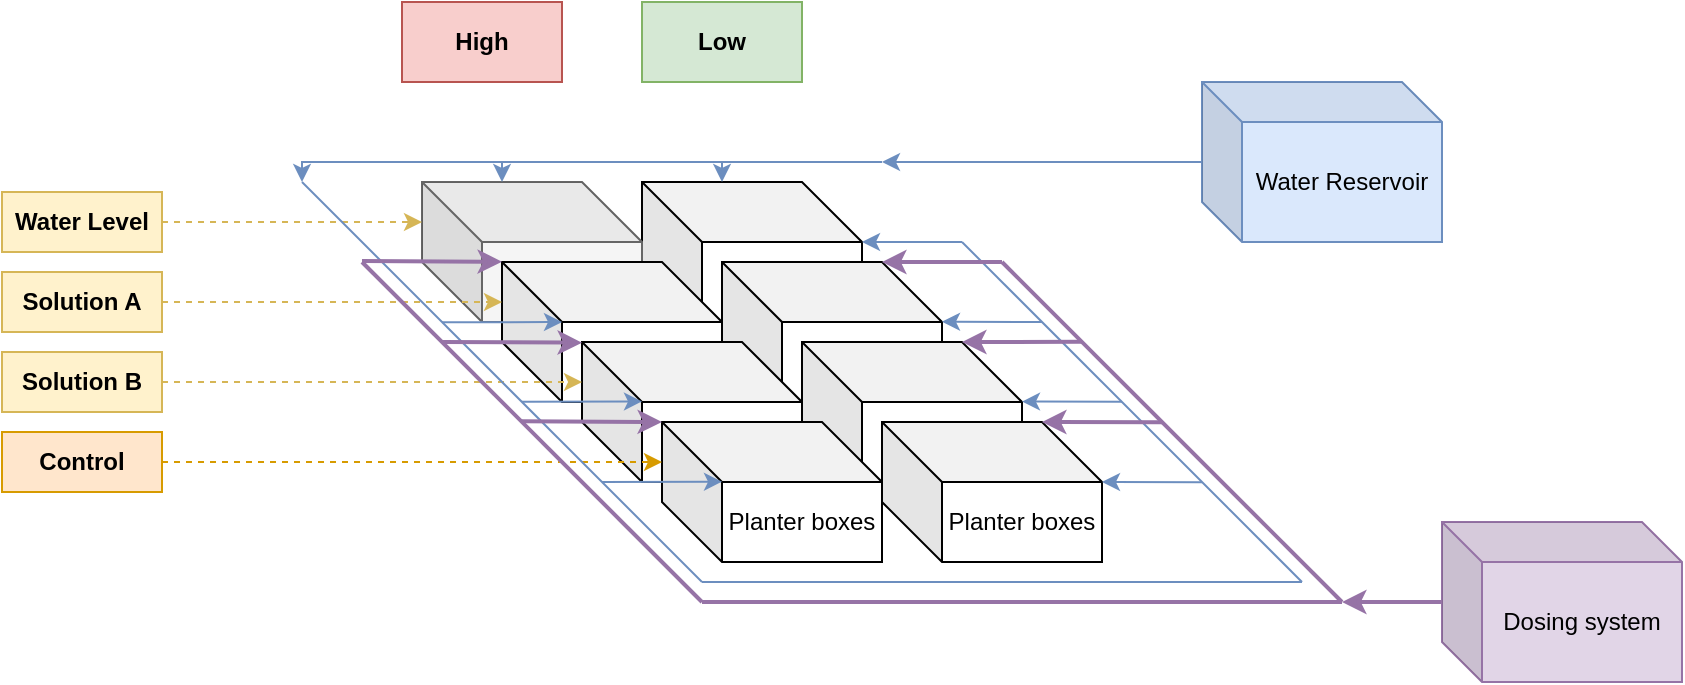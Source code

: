 <mxfile version="21.7.5" type="device" pages="2">
  <diagram name="Page-1" id="e1lU-raT_zXdqLFa9THT">
    <mxGraphModel dx="1436" dy="846" grid="1" gridSize="10" guides="1" tooltips="1" connect="1" arrows="1" fold="1" page="1" pageScale="1" pageWidth="1100" pageHeight="850" math="0" shadow="0">
      <root>
        <mxCell id="0" />
        <mxCell id="1" parent="0" />
        <mxCell id="3GWw0KU_PbXfdqPxsTDg-6" value="" style="shape=cube;whiteSpace=wrap;html=1;boundedLbl=1;backgroundOutline=1;darkOpacity=0.05;darkOpacity2=0.1;size=30;" parent="1" vertex="1">
          <mxGeometry x="440" y="410" width="110" height="70" as="geometry" />
        </mxCell>
        <mxCell id="3GWw0KU_PbXfdqPxsTDg-3" value="" style="shape=cube;whiteSpace=wrap;html=1;boundedLbl=1;backgroundOutline=1;darkOpacity=0.05;darkOpacity2=0.1;size=30;fillColor=#f5f5f5;strokeColor=#666666;fontColor=#333333;" parent="1" vertex="1">
          <mxGeometry x="330" y="410" width="110" height="70" as="geometry" />
        </mxCell>
        <mxCell id="3GWw0KU_PbXfdqPxsTDg-1" value="" style="shape=cube;whiteSpace=wrap;html=1;boundedLbl=1;backgroundOutline=1;darkOpacity=0.05;darkOpacity2=0.1;size=30;" parent="1" vertex="1">
          <mxGeometry x="370" y="450" width="110" height="70" as="geometry" />
        </mxCell>
        <mxCell id="3GWw0KU_PbXfdqPxsTDg-5" value="" style="shape=cube;whiteSpace=wrap;html=1;boundedLbl=1;backgroundOutline=1;darkOpacity=0.05;darkOpacity2=0.1;size=30;" parent="1" vertex="1">
          <mxGeometry x="480" y="450" width="110" height="70" as="geometry" />
        </mxCell>
        <mxCell id="3GWw0KU_PbXfdqPxsTDg-7" value="" style="shape=cube;whiteSpace=wrap;html=1;boundedLbl=1;backgroundOutline=1;darkOpacity=0.05;darkOpacity2=0.1;size=30;" parent="1" vertex="1">
          <mxGeometry x="520" y="490" width="110" height="70" as="geometry" />
        </mxCell>
        <mxCell id="3GWw0KU_PbXfdqPxsTDg-8" value="" style="shape=cube;whiteSpace=wrap;html=1;boundedLbl=1;backgroundOutline=1;darkOpacity=0.05;darkOpacity2=0.1;size=30;" parent="1" vertex="1">
          <mxGeometry x="410" y="490" width="110" height="70" as="geometry" />
        </mxCell>
        <mxCell id="3GWw0KU_PbXfdqPxsTDg-9" value="Planter boxes" style="shape=cube;whiteSpace=wrap;html=1;boundedLbl=1;backgroundOutline=1;darkOpacity=0.05;darkOpacity2=0.1;size=30;" parent="1" vertex="1">
          <mxGeometry x="450" y="530" width="110" height="70" as="geometry" />
        </mxCell>
        <mxCell id="3GWw0KU_PbXfdqPxsTDg-10" value="Planter boxes" style="shape=cube;whiteSpace=wrap;html=1;boundedLbl=1;backgroundOutline=1;darkOpacity=0.05;darkOpacity2=0.1;size=30;" parent="1" vertex="1">
          <mxGeometry x="560" y="530" width="110" height="70" as="geometry" />
        </mxCell>
        <mxCell id="3GWw0KU_PbXfdqPxsTDg-11" value="&lt;b&gt;Low&lt;/b&gt;" style="rounded=0;whiteSpace=wrap;html=1;fillColor=#d5e8d4;strokeColor=#82b366;" parent="1" vertex="1">
          <mxGeometry x="440" y="320" width="80" height="40" as="geometry" />
        </mxCell>
        <mxCell id="3GWw0KU_PbXfdqPxsTDg-12" value="&lt;b&gt;High&lt;/b&gt;" style="rounded=0;whiteSpace=wrap;html=1;fillColor=#f8cecc;strokeColor=#b85450;" parent="1" vertex="1">
          <mxGeometry x="320" y="320" width="80" height="40" as="geometry" />
        </mxCell>
        <mxCell id="3GWw0KU_PbXfdqPxsTDg-18" style="edgeStyle=orthogonalEdgeStyle;rounded=0;orthogonalLoop=1;jettySize=auto;html=1;entryX=0;entryY=0;entryDx=0;entryDy=20;entryPerimeter=0;fillColor=#fff2cc;strokeColor=#d6b656;dashed=1;" parent="1" source="3GWw0KU_PbXfdqPxsTDg-13" target="3GWw0KU_PbXfdqPxsTDg-3" edge="1">
          <mxGeometry relative="1" as="geometry" />
        </mxCell>
        <mxCell id="3GWw0KU_PbXfdqPxsTDg-13" value="&lt;b&gt;Water Level&lt;/b&gt;" style="rounded=0;whiteSpace=wrap;html=1;fillColor=#fff2cc;strokeColor=#d6b656;" parent="1" vertex="1">
          <mxGeometry x="120" y="415" width="80" height="30" as="geometry" />
        </mxCell>
        <mxCell id="3GWw0KU_PbXfdqPxsTDg-17" style="edgeStyle=orthogonalEdgeStyle;rounded=0;orthogonalLoop=1;jettySize=auto;html=1;entryX=0;entryY=0;entryDx=0;entryDy=20;entryPerimeter=0;fillColor=#fff2cc;strokeColor=#d6b656;dashed=1;" parent="1" source="3GWw0KU_PbXfdqPxsTDg-14" target="3GWw0KU_PbXfdqPxsTDg-1" edge="1">
          <mxGeometry relative="1" as="geometry" />
        </mxCell>
        <mxCell id="3GWw0KU_PbXfdqPxsTDg-14" value="&lt;b&gt;Solution A&lt;/b&gt;" style="rounded=0;whiteSpace=wrap;html=1;fillColor=#fff2cc;strokeColor=#d6b656;" parent="1" vertex="1">
          <mxGeometry x="120" y="455" width="80" height="30" as="geometry" />
        </mxCell>
        <mxCell id="3GWw0KU_PbXfdqPxsTDg-19" style="edgeStyle=orthogonalEdgeStyle;rounded=0;orthogonalLoop=1;jettySize=auto;html=1;entryX=0;entryY=0;entryDx=0;entryDy=20;entryPerimeter=0;fillColor=#fff2cc;strokeColor=#d6b656;dashed=1;" parent="1" source="3GWw0KU_PbXfdqPxsTDg-15" target="3GWw0KU_PbXfdqPxsTDg-8" edge="1">
          <mxGeometry relative="1" as="geometry" />
        </mxCell>
        <mxCell id="3GWw0KU_PbXfdqPxsTDg-15" value="&lt;b&gt;Solution B&lt;/b&gt;" style="rounded=0;whiteSpace=wrap;html=1;fillColor=#fff2cc;strokeColor=#d6b656;" parent="1" vertex="1">
          <mxGeometry x="120" y="495" width="80" height="30" as="geometry" />
        </mxCell>
        <mxCell id="3GWw0KU_PbXfdqPxsTDg-20" style="edgeStyle=orthogonalEdgeStyle;rounded=0;orthogonalLoop=1;jettySize=auto;html=1;entryX=0;entryY=0;entryDx=0;entryDy=20;entryPerimeter=0;fillColor=#ffe6cc;strokeColor=#d79b00;dashed=1;" parent="1" source="3GWw0KU_PbXfdqPxsTDg-16" target="3GWw0KU_PbXfdqPxsTDg-9" edge="1">
          <mxGeometry relative="1" as="geometry" />
        </mxCell>
        <mxCell id="3GWw0KU_PbXfdqPxsTDg-16" value="&lt;b&gt;Control&lt;/b&gt;" style="rounded=0;whiteSpace=wrap;html=1;fillColor=#ffe6cc;strokeColor=#d79b00;" parent="1" vertex="1">
          <mxGeometry x="120" y="535" width="80" height="30" as="geometry" />
        </mxCell>
        <mxCell id="3GWw0KU_PbXfdqPxsTDg-25" style="edgeStyle=orthogonalEdgeStyle;rounded=0;orthogonalLoop=1;jettySize=auto;html=1;fillColor=#dae8fc;strokeColor=#6c8ebf;strokeWidth=1;" parent="1" source="3GWw0KU_PbXfdqPxsTDg-23" edge="1">
          <mxGeometry relative="1" as="geometry">
            <mxPoint x="560" y="400.0" as="targetPoint" />
          </mxGeometry>
        </mxCell>
        <mxCell id="3GWw0KU_PbXfdqPxsTDg-23" value="Water Reservoir" style="shape=cube;whiteSpace=wrap;html=1;boundedLbl=1;backgroundOutline=1;darkOpacity=0.05;darkOpacity2=0.1;fillColor=#dae8fc;strokeColor=#6c8ebf;" parent="1" vertex="1">
          <mxGeometry x="720" y="360" width="120" height="80" as="geometry" />
        </mxCell>
        <mxCell id="3GWw0KU_PbXfdqPxsTDg-56" style="edgeStyle=orthogonalEdgeStyle;rounded=0;orthogonalLoop=1;jettySize=auto;html=1;fillColor=#e1d5e7;strokeColor=#9673a6;strokeWidth=2;" parent="1" source="3GWw0KU_PbXfdqPxsTDg-24" edge="1">
          <mxGeometry relative="1" as="geometry">
            <mxPoint x="790" y="620" as="targetPoint" />
          </mxGeometry>
        </mxCell>
        <mxCell id="3GWw0KU_PbXfdqPxsTDg-24" value="Dosing system" style="shape=cube;whiteSpace=wrap;html=1;boundedLbl=1;backgroundOutline=1;darkOpacity=0.05;darkOpacity2=0.1;fillColor=#e1d5e7;strokeColor=#9673a6;" parent="1" vertex="1">
          <mxGeometry x="840" y="580" width="120" height="80" as="geometry" />
        </mxCell>
        <mxCell id="3GWw0KU_PbXfdqPxsTDg-26" style="edgeStyle=orthogonalEdgeStyle;rounded=0;orthogonalLoop=1;jettySize=auto;html=1;fillColor=#dae8fc;strokeColor=#6c8ebf;entryX=0;entryY=0;entryDx=40;entryDy=0;entryPerimeter=0;strokeWidth=1;" parent="1" target="3GWw0KU_PbXfdqPxsTDg-6" edge="1">
          <mxGeometry relative="1" as="geometry">
            <mxPoint x="570" y="410.0" as="targetPoint" />
            <mxPoint x="560" y="400" as="sourcePoint" />
            <Array as="points">
              <mxPoint x="480" y="400" />
            </Array>
          </mxGeometry>
        </mxCell>
        <mxCell id="3GWw0KU_PbXfdqPxsTDg-27" style="edgeStyle=orthogonalEdgeStyle;rounded=0;orthogonalLoop=1;jettySize=auto;html=1;fillColor=#dae8fc;strokeColor=#6c8ebf;entryX=0;entryY=0;entryDx=40;entryDy=0;entryPerimeter=0;strokeWidth=1;" parent="1" target="3GWw0KU_PbXfdqPxsTDg-3" edge="1">
          <mxGeometry relative="1" as="geometry">
            <mxPoint x="400" y="410" as="targetPoint" />
            <mxPoint x="480" y="400" as="sourcePoint" />
            <Array as="points">
              <mxPoint x="370" y="400" />
            </Array>
          </mxGeometry>
        </mxCell>
        <mxCell id="3GWw0KU_PbXfdqPxsTDg-28" style="edgeStyle=orthogonalEdgeStyle;rounded=0;orthogonalLoop=1;jettySize=auto;html=1;fillColor=#dae8fc;strokeColor=#6c8ebf;strokeWidth=1;" parent="1" edge="1">
          <mxGeometry relative="1" as="geometry">
            <mxPoint x="270" y="410" as="targetPoint" />
            <mxPoint x="370" y="400" as="sourcePoint" />
            <Array as="points">
              <mxPoint x="270" y="400" />
            </Array>
          </mxGeometry>
        </mxCell>
        <mxCell id="3GWw0KU_PbXfdqPxsTDg-30" style="rounded=0;orthogonalLoop=1;jettySize=auto;html=1;fillColor=#dae8fc;strokeColor=#6c8ebf;strokeWidth=1;endArrow=none;endFill=0;" parent="1" edge="1">
          <mxGeometry relative="1" as="geometry">
            <mxPoint x="470" y="610" as="targetPoint" />
            <mxPoint x="270" y="410" as="sourcePoint" />
          </mxGeometry>
        </mxCell>
        <mxCell id="3GWw0KU_PbXfdqPxsTDg-31" style="rounded=0;orthogonalLoop=1;jettySize=auto;html=1;fillColor=#dae8fc;strokeColor=#6c8ebf;strokeWidth=1;endArrow=none;endFill=0;" parent="1" edge="1">
          <mxGeometry relative="1" as="geometry">
            <mxPoint x="770" y="610" as="targetPoint" />
            <mxPoint x="470" y="610" as="sourcePoint" />
          </mxGeometry>
        </mxCell>
        <mxCell id="3GWw0KU_PbXfdqPxsTDg-34" style="rounded=0;orthogonalLoop=1;jettySize=auto;html=1;fillColor=#dae8fc;strokeColor=#6c8ebf;strokeWidth=1;endArrow=none;endFill=0;" parent="1" edge="1">
          <mxGeometry relative="1" as="geometry">
            <mxPoint x="770" y="610" as="targetPoint" />
            <mxPoint x="600" y="440" as="sourcePoint" />
          </mxGeometry>
        </mxCell>
        <mxCell id="3GWw0KU_PbXfdqPxsTDg-36" style="rounded=0;orthogonalLoop=1;jettySize=auto;html=1;fillColor=#dae8fc;strokeColor=#6c8ebf;strokeWidth=1;endArrow=classic;endFill=1;entryX=0;entryY=0;entryDx=95;entryDy=15;entryPerimeter=0;" parent="1" edge="1">
          <mxGeometry relative="1" as="geometry">
            <mxPoint x="550" y="440" as="targetPoint" />
            <mxPoint x="600" y="440" as="sourcePoint" />
          </mxGeometry>
        </mxCell>
        <mxCell id="3GWw0KU_PbXfdqPxsTDg-38" style="rounded=0;orthogonalLoop=1;jettySize=auto;html=1;fillColor=#dae8fc;strokeColor=#6c8ebf;strokeWidth=1;endArrow=classic;endFill=1;entryX=0;entryY=0;entryDx=95;entryDy=15;entryPerimeter=0;" parent="1" edge="1">
          <mxGeometry relative="1" as="geometry">
            <mxPoint x="590" y="479.87" as="targetPoint" />
            <mxPoint x="640" y="480" as="sourcePoint" />
          </mxGeometry>
        </mxCell>
        <mxCell id="3GWw0KU_PbXfdqPxsTDg-39" style="rounded=0;orthogonalLoop=1;jettySize=auto;html=1;fillColor=#dae8fc;strokeColor=#6c8ebf;strokeWidth=1;endArrow=classic;endFill=1;entryX=0;entryY=0;entryDx=95;entryDy=15;entryPerimeter=0;" parent="1" edge="1">
          <mxGeometry relative="1" as="geometry">
            <mxPoint x="630" y="519.77" as="targetPoint" />
            <mxPoint x="680" y="519.9" as="sourcePoint" />
          </mxGeometry>
        </mxCell>
        <mxCell id="3GWw0KU_PbXfdqPxsTDg-40" style="rounded=0;orthogonalLoop=1;jettySize=auto;html=1;fillColor=#dae8fc;strokeColor=#6c8ebf;strokeWidth=1;endArrow=classic;endFill=1;entryX=0;entryY=0;entryDx=95;entryDy=15;entryPerimeter=0;" parent="1" edge="1">
          <mxGeometry relative="1" as="geometry">
            <mxPoint x="670" y="560" as="targetPoint" />
            <mxPoint x="720" y="560.13" as="sourcePoint" />
          </mxGeometry>
        </mxCell>
        <mxCell id="3GWw0KU_PbXfdqPxsTDg-41" style="rounded=0;orthogonalLoop=1;jettySize=auto;html=1;fillColor=#dae8fc;strokeColor=#6c8ebf;strokeWidth=1;endArrow=classic;endFill=1;entryX=0;entryY=0;entryDx=95;entryDy=15;entryPerimeter=0;" parent="1" edge="1">
          <mxGeometry relative="1" as="geometry">
            <mxPoint x="480" y="559.85" as="targetPoint" />
            <mxPoint x="420" y="560" as="sourcePoint" />
          </mxGeometry>
        </mxCell>
        <mxCell id="3GWw0KU_PbXfdqPxsTDg-42" style="rounded=0;orthogonalLoop=1;jettySize=auto;html=1;fillColor=#dae8fc;strokeColor=#6c8ebf;strokeWidth=1;endArrow=classic;endFill=1;entryX=0;entryY=0;entryDx=95;entryDy=15;entryPerimeter=0;" parent="1" edge="1">
          <mxGeometry relative="1" as="geometry">
            <mxPoint x="440" y="519.72" as="targetPoint" />
            <mxPoint x="380" y="519.87" as="sourcePoint" />
          </mxGeometry>
        </mxCell>
        <mxCell id="3GWw0KU_PbXfdqPxsTDg-43" style="rounded=0;orthogonalLoop=1;jettySize=auto;html=1;fillColor=#dae8fc;strokeColor=#6c8ebf;strokeWidth=1;endArrow=classic;endFill=1;entryX=0;entryY=0;entryDx=95;entryDy=15;entryPerimeter=0;" parent="1" edge="1">
          <mxGeometry relative="1" as="geometry">
            <mxPoint x="400" y="480" as="targetPoint" />
            <mxPoint x="340" y="480.15" as="sourcePoint" />
          </mxGeometry>
        </mxCell>
        <mxCell id="3GWw0KU_PbXfdqPxsTDg-46" style="rounded=0;orthogonalLoop=1;jettySize=auto;html=1;fillColor=#e1d5e7;strokeColor=#9673a6;strokeWidth=2;endArrow=none;endFill=0;" parent="1" edge="1">
          <mxGeometry relative="1" as="geometry">
            <mxPoint x="790" y="620" as="targetPoint" />
            <mxPoint x="620" y="450" as="sourcePoint" />
          </mxGeometry>
        </mxCell>
        <mxCell id="3GWw0KU_PbXfdqPxsTDg-48" style="rounded=0;orthogonalLoop=1;jettySize=auto;html=1;fillColor=#e1d5e7;strokeColor=#9673a6;strokeWidth=2;endArrow=classic;endFill=1;entryX=0;entryY=0;entryDx=80;entryDy=0;entryPerimeter=0;" parent="1" target="3GWw0KU_PbXfdqPxsTDg-5" edge="1">
          <mxGeometry relative="1" as="geometry">
            <mxPoint x="570" y="449.87" as="targetPoint" />
            <mxPoint x="620" y="450" as="sourcePoint" />
          </mxGeometry>
        </mxCell>
        <mxCell id="3GWw0KU_PbXfdqPxsTDg-49" style="rounded=0;orthogonalLoop=1;jettySize=auto;html=1;fillColor=#e1d5e7;strokeColor=#9673a6;strokeWidth=2;endArrow=classic;endFill=1;entryX=0;entryY=0;entryDx=80;entryDy=0;entryPerimeter=0;" parent="1" target="3GWw0KU_PbXfdqPxsTDg-7" edge="1">
          <mxGeometry relative="1" as="geometry">
            <mxPoint x="610" y="489.77" as="targetPoint" />
            <mxPoint x="660" y="489.9" as="sourcePoint" />
          </mxGeometry>
        </mxCell>
        <mxCell id="3GWw0KU_PbXfdqPxsTDg-50" style="rounded=0;orthogonalLoop=1;jettySize=auto;html=1;fillColor=#e1d5e7;strokeColor=#9673a6;strokeWidth=2;endArrow=classic;endFill=1;entryX=0;entryY=0;entryDx=80;entryDy=0;entryPerimeter=0;" parent="1" target="3GWw0KU_PbXfdqPxsTDg-10" edge="1">
          <mxGeometry relative="1" as="geometry">
            <mxPoint x="650" y="530" as="targetPoint" />
            <mxPoint x="700" y="530.13" as="sourcePoint" />
          </mxGeometry>
        </mxCell>
        <mxCell id="3GWw0KU_PbXfdqPxsTDg-51" style="rounded=0;orthogonalLoop=1;jettySize=auto;html=1;fillColor=#e1d5e7;strokeColor=#9673a6;strokeWidth=2;endArrow=none;endFill=0;" parent="1" edge="1">
          <mxGeometry relative="1" as="geometry">
            <mxPoint x="790" y="620" as="targetPoint" />
            <mxPoint x="470" y="620" as="sourcePoint" />
          </mxGeometry>
        </mxCell>
        <mxCell id="3GWw0KU_PbXfdqPxsTDg-52" style="rounded=0;orthogonalLoop=1;jettySize=auto;html=1;fillColor=#e1d5e7;strokeColor=#9673a6;strokeWidth=2;endArrow=none;endFill=0;" parent="1" edge="1">
          <mxGeometry relative="1" as="geometry">
            <mxPoint x="470" y="620" as="targetPoint" />
            <mxPoint x="300" y="450" as="sourcePoint" />
          </mxGeometry>
        </mxCell>
        <mxCell id="3GWw0KU_PbXfdqPxsTDg-53" style="rounded=0;orthogonalLoop=1;jettySize=auto;html=1;fillColor=#e1d5e7;strokeColor=#9673a6;strokeWidth=2;endArrow=classic;endFill=1;entryX=0;entryY=0;entryDx=0;entryDy=0;entryPerimeter=0;" parent="1" target="3GWw0KU_PbXfdqPxsTDg-9" edge="1">
          <mxGeometry relative="1" as="geometry">
            <mxPoint x="320" y="529.52" as="targetPoint" />
            <mxPoint x="380" y="529.65" as="sourcePoint" />
          </mxGeometry>
        </mxCell>
        <mxCell id="3GWw0KU_PbXfdqPxsTDg-54" style="rounded=0;orthogonalLoop=1;jettySize=auto;html=1;fillColor=#e1d5e7;strokeColor=#9673a6;strokeWidth=2;endArrow=classic;endFill=1;entryX=0;entryY=0;entryDx=0;entryDy=0;entryPerimeter=0;" parent="1" edge="1">
          <mxGeometry relative="1" as="geometry">
            <mxPoint x="410" y="490.35" as="targetPoint" />
            <mxPoint x="340" y="490" as="sourcePoint" />
          </mxGeometry>
        </mxCell>
        <mxCell id="3GWw0KU_PbXfdqPxsTDg-55" style="rounded=0;orthogonalLoop=1;jettySize=auto;html=1;fillColor=#e1d5e7;strokeColor=#9673a6;strokeWidth=2;endArrow=classic;endFill=1;entryX=0;entryY=0;entryDx=0;entryDy=0;entryPerimeter=0;" parent="1" edge="1">
          <mxGeometry relative="1" as="geometry">
            <mxPoint x="370" y="449.87" as="targetPoint" />
            <mxPoint x="300" y="449.52" as="sourcePoint" />
          </mxGeometry>
        </mxCell>
      </root>
    </mxGraphModel>
  </diagram>
  <diagram id="l6_6h1VLgH-MWNjjAPnT" name="Page-2">
    <mxGraphModel dx="330" dy="194" grid="1" gridSize="10" guides="1" tooltips="1" connect="1" arrows="1" fold="1" page="1" pageScale="1" pageWidth="1100" pageHeight="850" math="0" shadow="0">
      <root>
        <mxCell id="0" />
        <mxCell id="1" parent="0" />
        <mxCell id="tI176t86QPpfhw5ZpL2M-1" value="" style="rounded=0;whiteSpace=wrap;html=1;" vertex="1" parent="1">
          <mxGeometry x="470" y="350" width="60" height="60" as="geometry" />
        </mxCell>
        <mxCell id="tI176t86QPpfhw5ZpL2M-3" value="" style="endArrow=classic;startArrow=classic;html=1;rounded=0;" edge="1" parent="1">
          <mxGeometry width="50" height="50" relative="1" as="geometry">
            <mxPoint x="440" y="410" as="sourcePoint" />
            <mxPoint x="440" y="350" as="targetPoint" />
          </mxGeometry>
        </mxCell>
        <mxCell id="tI176t86QPpfhw5ZpL2M-4" value="60cm" style="text;html=1;strokeColor=none;fillColor=none;align=center;verticalAlign=middle;whiteSpace=wrap;rounded=0;" vertex="1" parent="1">
          <mxGeometry x="390" y="365" width="60" height="30" as="geometry" />
        </mxCell>
        <mxCell id="tI176t86QPpfhw5ZpL2M-5" value="" style="endArrow=classic;startArrow=classic;html=1;rounded=0;" edge="1" parent="1">
          <mxGeometry width="50" height="50" relative="1" as="geometry">
            <mxPoint x="470" y="320" as="sourcePoint" />
            <mxPoint x="530" y="320" as="targetPoint" />
          </mxGeometry>
        </mxCell>
        <mxCell id="tI176t86QPpfhw5ZpL2M-6" value="60cm" style="text;html=1;strokeColor=none;fillColor=none;align=center;verticalAlign=middle;whiteSpace=wrap;rounded=0;" vertex="1" parent="1">
          <mxGeometry x="470" y="290" width="60" height="30" as="geometry" />
        </mxCell>
        <mxCell id="tI176t86QPpfhw5ZpL2M-8" value="" style="shape=ellipse;fillColor=#d5e8d4;strokeColor=#82b366;html=1;sketch=0;" vertex="1" parent="1">
          <mxGeometry x="475" y="355" width="10" height="10" as="geometry" />
        </mxCell>
        <mxCell id="tI176t86QPpfhw5ZpL2M-11" value="" style="shape=ellipse;fillColor=#d5e8d4;strokeColor=#82b366;html=1;sketch=0;" vertex="1" parent="1">
          <mxGeometry x="475" y="375" width="10" height="10" as="geometry" />
        </mxCell>
        <mxCell id="tI176t86QPpfhw5ZpL2M-12" value="" style="shape=ellipse;fillColor=#d5e8d4;strokeColor=#82b366;html=1;sketch=0;" vertex="1" parent="1">
          <mxGeometry x="475" y="395" width="10" height="10" as="geometry" />
        </mxCell>
        <mxCell id="tI176t86QPpfhw5ZpL2M-13" value="" style="shape=ellipse;fillColor=#d5e8d4;strokeColor=#82b366;html=1;sketch=0;" vertex="1" parent="1">
          <mxGeometry x="495" y="355" width="10" height="10" as="geometry" />
        </mxCell>
        <mxCell id="tI176t86QPpfhw5ZpL2M-14" value="" style="shape=ellipse;fillColor=#d5e8d4;strokeColor=#82b366;html=1;sketch=0;" vertex="1" parent="1">
          <mxGeometry x="515" y="355" width="10" height="10" as="geometry" />
        </mxCell>
        <mxCell id="tI176t86QPpfhw5ZpL2M-16" value="" style="shape=ellipse;fillColor=#d5e8d4;strokeColor=#82b366;html=1;sketch=0;" vertex="1" parent="1">
          <mxGeometry x="515" y="375" width="10" height="10" as="geometry" />
        </mxCell>
        <mxCell id="tI176t86QPpfhw5ZpL2M-17" value="" style="shape=ellipse;fillColor=#d5e8d4;strokeColor=#82b366;html=1;sketch=0;" vertex="1" parent="1">
          <mxGeometry x="515" y="395" width="10" height="10" as="geometry" />
        </mxCell>
        <mxCell id="tI176t86QPpfhw5ZpL2M-18" value="" style="shape=ellipse;fillColor=#d5e8d4;strokeColor=#82b366;html=1;sketch=0;" vertex="1" parent="1">
          <mxGeometry x="495" y="395" width="10" height="10" as="geometry" />
        </mxCell>
        <mxCell id="tI176t86QPpfhw5ZpL2M-19" value="" style="endArrow=none;dashed=1;html=1;rounded=0;entryX=0;entryY=1;entryDx=0;entryDy=0;exitX=0;exitY=0;exitDx=0;exitDy=0;" edge="1" parent="1" source="tI176t86QPpfhw5ZpL2M-1" target="tI176t86QPpfhw5ZpL2M-6">
          <mxGeometry width="50" height="50" relative="1" as="geometry">
            <mxPoint x="480" y="400" as="sourcePoint" />
            <mxPoint x="530" y="350" as="targetPoint" />
          </mxGeometry>
        </mxCell>
        <mxCell id="tI176t86QPpfhw5ZpL2M-20" value="" style="endArrow=none;dashed=1;html=1;rounded=0;entryX=0;entryY=1;entryDx=0;entryDy=0;exitX=0;exitY=0;exitDx=0;exitDy=0;" edge="1" parent="1">
          <mxGeometry width="50" height="50" relative="1" as="geometry">
            <mxPoint x="530" y="350" as="sourcePoint" />
            <mxPoint x="530" y="320" as="targetPoint" />
          </mxGeometry>
        </mxCell>
        <mxCell id="tI176t86QPpfhw5ZpL2M-21" value="" style="endArrow=none;dashed=1;html=1;rounded=0;exitX=0;exitY=0;exitDx=0;exitDy=0;" edge="1" parent="1" source="tI176t86QPpfhw5ZpL2M-1">
          <mxGeometry width="50" height="50" relative="1" as="geometry">
            <mxPoint x="490" y="370" as="sourcePoint" />
            <mxPoint x="440" y="350" as="targetPoint" />
          </mxGeometry>
        </mxCell>
        <mxCell id="tI176t86QPpfhw5ZpL2M-22" value="" style="endArrow=none;dashed=1;html=1;rounded=0;exitX=0;exitY=1;exitDx=0;exitDy=0;" edge="1" parent="1" source="tI176t86QPpfhw5ZpL2M-1">
          <mxGeometry width="50" height="50" relative="1" as="geometry">
            <mxPoint x="440" y="435" as="sourcePoint" />
            <mxPoint x="440" y="410" as="targetPoint" />
          </mxGeometry>
        </mxCell>
        <mxCell id="tI176t86QPpfhw5ZpL2M-23" value="" style="endArrow=none;dashed=1;html=1;rounded=0;entryX=0;entryY=1;entryDx=0;entryDy=0;exitX=0;exitY=0;exitDx=0;exitDy=0;fillColor=#d5e8d4;strokeColor=#82b366;" edge="1" parent="1">
          <mxGeometry width="50" height="50" relative="1" as="geometry">
            <mxPoint x="479.9" y="440" as="sourcePoint" />
            <mxPoint x="479.9" y="410" as="targetPoint" />
          </mxGeometry>
        </mxCell>
        <mxCell id="tI176t86QPpfhw5ZpL2M-24" value="" style="shape=ellipse;fillColor=#0065FF;strokeColor=none;html=1;sketch=0;" vertex="1" parent="1">
          <mxGeometry x="495" y="375" width="10" height="10" as="geometry" />
        </mxCell>
        <mxCell id="tI176t86QPpfhw5ZpL2M-26" value="" style="endArrow=none;dashed=1;html=1;rounded=0;entryX=0;entryY=1;entryDx=0;entryDy=0;exitX=0;exitY=0;exitDx=0;exitDy=0;fillColor=#d5e8d4;strokeColor=#82b366;" edge="1" parent="1">
          <mxGeometry width="50" height="50" relative="1" as="geometry">
            <mxPoint x="519.9" y="440" as="sourcePoint" />
            <mxPoint x="519.9" y="410" as="targetPoint" />
          </mxGeometry>
        </mxCell>
        <mxCell id="tI176t86QPpfhw5ZpL2M-27" value="&lt;font color=&quot;#97d077&quot;&gt;40cm&lt;/font&gt;" style="text;html=1;align=center;verticalAlign=middle;whiteSpace=wrap;rounded=0;" vertex="1" parent="1">
          <mxGeometry x="470" y="440" width="60" height="30" as="geometry" />
        </mxCell>
        <mxCell id="tI176t86QPpfhw5ZpL2M-28" value="" style="endArrow=classic;startArrow=classic;html=1;rounded=0;fillColor=#d5e8d4;strokeColor=#82b366;" edge="1" parent="1">
          <mxGeometry width="50" height="50" relative="1" as="geometry">
            <mxPoint x="480" y="440" as="sourcePoint" />
            <mxPoint x="520" y="440" as="targetPoint" />
          </mxGeometry>
        </mxCell>
        <mxCell id="tI176t86QPpfhw5ZpL2M-29" value="" style="endArrow=none;dashed=1;html=1;rounded=0;fillColor=#d5e8d4;strokeColor=#82b366;" edge="1" parent="1">
          <mxGeometry width="50" height="50" relative="1" as="geometry">
            <mxPoint x="560" y="400" as="sourcePoint" />
            <mxPoint x="530" y="400" as="targetPoint" />
          </mxGeometry>
        </mxCell>
        <mxCell id="tI176t86QPpfhw5ZpL2M-30" value="" style="endArrow=none;dashed=1;html=1;rounded=0;entryX=0.995;entryY=0.161;entryDx=0;entryDy=0;fillColor=#d5e8d4;strokeColor=#82b366;entryPerimeter=0;" edge="1" parent="1" target="tI176t86QPpfhw5ZpL2M-1">
          <mxGeometry width="50" height="50" relative="1" as="geometry">
            <mxPoint x="560" y="360" as="sourcePoint" />
            <mxPoint x="560" y="325" as="targetPoint" />
          </mxGeometry>
        </mxCell>
        <mxCell id="tI176t86QPpfhw5ZpL2M-31" value="&lt;font color=&quot;#97d077&quot;&gt;40cm&lt;/font&gt;" style="text;html=1;align=center;verticalAlign=middle;whiteSpace=wrap;rounded=0;" vertex="1" parent="1">
          <mxGeometry x="550" y="365" width="60" height="30" as="geometry" />
        </mxCell>
        <mxCell id="tI176t86QPpfhw5ZpL2M-32" value="" style="endArrow=classic;startArrow=classic;html=1;rounded=0;fillColor=#d5e8d4;strokeColor=#82b366;" edge="1" parent="1">
          <mxGeometry width="50" height="50" relative="1" as="geometry">
            <mxPoint x="560" y="399.9" as="sourcePoint" />
            <mxPoint x="560" y="360" as="targetPoint" />
          </mxGeometry>
        </mxCell>
        <mxCell id="tI176t86QPpfhw5ZpL2M-33" value="" style="shape=ellipse;fillColor=#d5e8d4;strokeColor=#82b366;html=1;sketch=0;" vertex="1" parent="1">
          <mxGeometry x="550" y="450" width="10" height="10" as="geometry" />
        </mxCell>
        <mxCell id="tI176t86QPpfhw5ZpL2M-35" value="&lt;font color=&quot;#97d077&quot;&gt;Seedlings&lt;/font&gt;" style="text;html=1;align=center;verticalAlign=middle;whiteSpace=wrap;rounded=0;" vertex="1" parent="1">
          <mxGeometry x="560" y="440" width="60" height="30" as="geometry" />
        </mxCell>
        <mxCell id="tI176t86QPpfhw5ZpL2M-36" value="" style="shape=ellipse;fillColor=#0065FF;strokeColor=none;html=1;sketch=0;" vertex="1" parent="1">
          <mxGeometry x="550" y="420" width="10" height="10" as="geometry" />
        </mxCell>
        <mxCell id="tI176t86QPpfhw5ZpL2M-37" value="&lt;font style=&quot;font-size: 8px;&quot; color=&quot;#0065ff&quot;&gt;Dripper location for water and nutrient solutions&lt;/font&gt;" style="text;html=1;align=center;verticalAlign=middle;whiteSpace=wrap;rounded=0;" vertex="1" parent="1">
          <mxGeometry x="560" y="410" width="110" height="30" as="geometry" />
        </mxCell>
      </root>
    </mxGraphModel>
  </diagram>
</mxfile>

